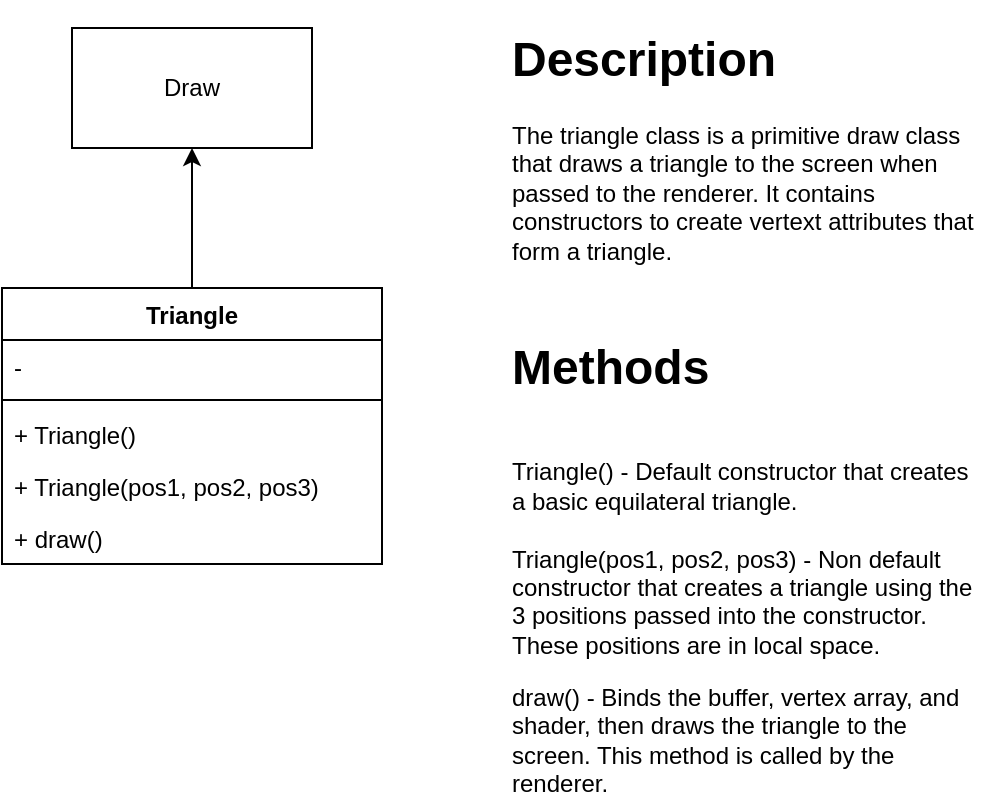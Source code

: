 <mxfile version="14.6.13" type="device"><diagram id="OjnDOZSnzbHHUImNMV7d" name="Page-1"><mxGraphModel dx="905" dy="805" grid="1" gridSize="10" guides="1" tooltips="1" connect="1" arrows="1" fold="1" page="1" pageScale="1" pageWidth="850" pageHeight="1100" math="0" shadow="0"><root><mxCell id="0"/><mxCell id="1" parent="0"/><mxCell id="hJk7FM8LKzSjE_NBErgT-7" style="edgeStyle=orthogonalEdgeStyle;rounded=0;orthogonalLoop=1;jettySize=auto;html=1;" edge="1" parent="1" source="hJk7FM8LKzSjE_NBErgT-1" target="hJk7FM8LKzSjE_NBErgT-6"><mxGeometry relative="1" as="geometry"/></mxCell><mxCell id="hJk7FM8LKzSjE_NBErgT-1" value="Triangle" style="swimlane;fontStyle=1;align=center;verticalAlign=top;childLayout=stackLayout;horizontal=1;startSize=26;horizontalStack=0;resizeParent=1;resizeParentMax=0;resizeLast=0;collapsible=1;marginBottom=0;" vertex="1" parent="1"><mxGeometry x="250" y="214" width="190" height="138" as="geometry"/></mxCell><mxCell id="hJk7FM8LKzSjE_NBErgT-2" value="-" style="text;strokeColor=none;fillColor=none;align=left;verticalAlign=top;spacingLeft=4;spacingRight=4;overflow=hidden;rotatable=0;points=[[0,0.5],[1,0.5]];portConstraint=eastwest;" vertex="1" parent="hJk7FM8LKzSjE_NBErgT-1"><mxGeometry y="26" width="190" height="26" as="geometry"/></mxCell><mxCell id="hJk7FM8LKzSjE_NBErgT-3" value="" style="line;strokeWidth=1;fillColor=none;align=left;verticalAlign=middle;spacingTop=-1;spacingLeft=3;spacingRight=3;rotatable=0;labelPosition=right;points=[];portConstraint=eastwest;" vertex="1" parent="hJk7FM8LKzSjE_NBErgT-1"><mxGeometry y="52" width="190" height="8" as="geometry"/></mxCell><mxCell id="hJk7FM8LKzSjE_NBErgT-9" value="+ Triangle()" style="text;strokeColor=none;fillColor=none;align=left;verticalAlign=top;spacingLeft=4;spacingRight=4;overflow=hidden;rotatable=0;points=[[0,0.5],[1,0.5]];portConstraint=eastwest;" vertex="1" parent="hJk7FM8LKzSjE_NBErgT-1"><mxGeometry y="60" width="190" height="26" as="geometry"/></mxCell><mxCell id="hJk7FM8LKzSjE_NBErgT-10" value="+ Triangle(pos1, pos2, pos3)" style="text;strokeColor=none;fillColor=none;align=left;verticalAlign=top;spacingLeft=4;spacingRight=4;overflow=hidden;rotatable=0;points=[[0,0.5],[1,0.5]];portConstraint=eastwest;" vertex="1" parent="hJk7FM8LKzSjE_NBErgT-1"><mxGeometry y="86" width="190" height="26" as="geometry"/></mxCell><mxCell id="hJk7FM8LKzSjE_NBErgT-4" value="+ draw()" style="text;strokeColor=none;fillColor=none;align=left;verticalAlign=top;spacingLeft=4;spacingRight=4;overflow=hidden;rotatable=0;points=[[0,0.5],[1,0.5]];portConstraint=eastwest;" vertex="1" parent="hJk7FM8LKzSjE_NBErgT-1"><mxGeometry y="112" width="190" height="26" as="geometry"/></mxCell><mxCell id="hJk7FM8LKzSjE_NBErgT-5" value="&lt;h1&gt;Description&lt;/h1&gt;&lt;p&gt;The triangle class is a primitive draw class that draws a triangle to the screen when passed to the renderer. It contains constructors to create vertext attributes that form a triangle.&lt;/p&gt;" style="text;html=1;strokeColor=none;fillColor=none;spacing=5;spacingTop=-20;whiteSpace=wrap;overflow=hidden;rounded=0;" vertex="1" parent="1"><mxGeometry x="500" y="80" width="240" height="134" as="geometry"/></mxCell><mxCell id="hJk7FM8LKzSjE_NBErgT-6" value="Draw" style="rounded=0;whiteSpace=wrap;html=1;" vertex="1" parent="1"><mxGeometry x="285" y="84" width="120" height="60" as="geometry"/></mxCell><mxCell id="hJk7FM8LKzSjE_NBErgT-8" value="&lt;h1&gt;Methods&lt;/h1&gt;&lt;div&gt;&lt;br&gt;&lt;/div&gt;&lt;div&gt;Triangle() - Default constructor that creates a basic equilateral triangle.&lt;/div&gt;&lt;div&gt;&lt;br&gt;&lt;/div&gt;&lt;div&gt;Triangle(pos1, pos2, pos3) - Non default constructor that creates a triangle using the 3 positions passed into the constructor. These positions are in local space.&lt;/div&gt;&lt;p&gt;draw() - Binds the buffer, vertex array, and shader, then draws the triangle to the screen. This method is called by the renderer.&lt;/p&gt;" style="text;html=1;strokeColor=none;fillColor=none;spacing=5;spacingTop=-20;whiteSpace=wrap;overflow=hidden;rounded=0;" vertex="1" parent="1"><mxGeometry x="500" y="234" width="240" height="240" as="geometry"/></mxCell></root></mxGraphModel></diagram></mxfile>